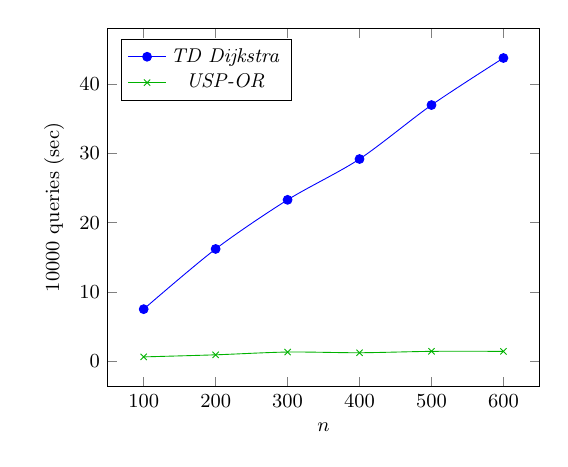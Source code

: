 \tikzstyle{textstyle}=[font=\fontsize{9}{9}\selectfont]
\begin{tikzpicture}[textstyle, scale=0.8]
    \begin{axis}[
        xlabel={$n$},
        ylabel={$10000$ queries (sec)},
		legend pos=north west
        ]
        
	\addplot[smooth,mark=*,color=blue] plot coordinates {
		(100,7.5)
		(200,16.2)
		(300,23.3)
		(400,29.2)
		(500,37.0)
		(600,43.8)
    };
    \addlegendentry{\textit{TD Dijkstra}}
    
    \addplot[smooth,mark=x,color=green!70!black] plot coordinates {
		(100,0.6)
		(200,0.9)
		(300,1.3)
		(400,1.2)
		(500,1.4)
		(600,1.4)
    };
    \addlegendentry{\textit{USP-OR}}
    \end{axis}
\end{tikzpicture}
